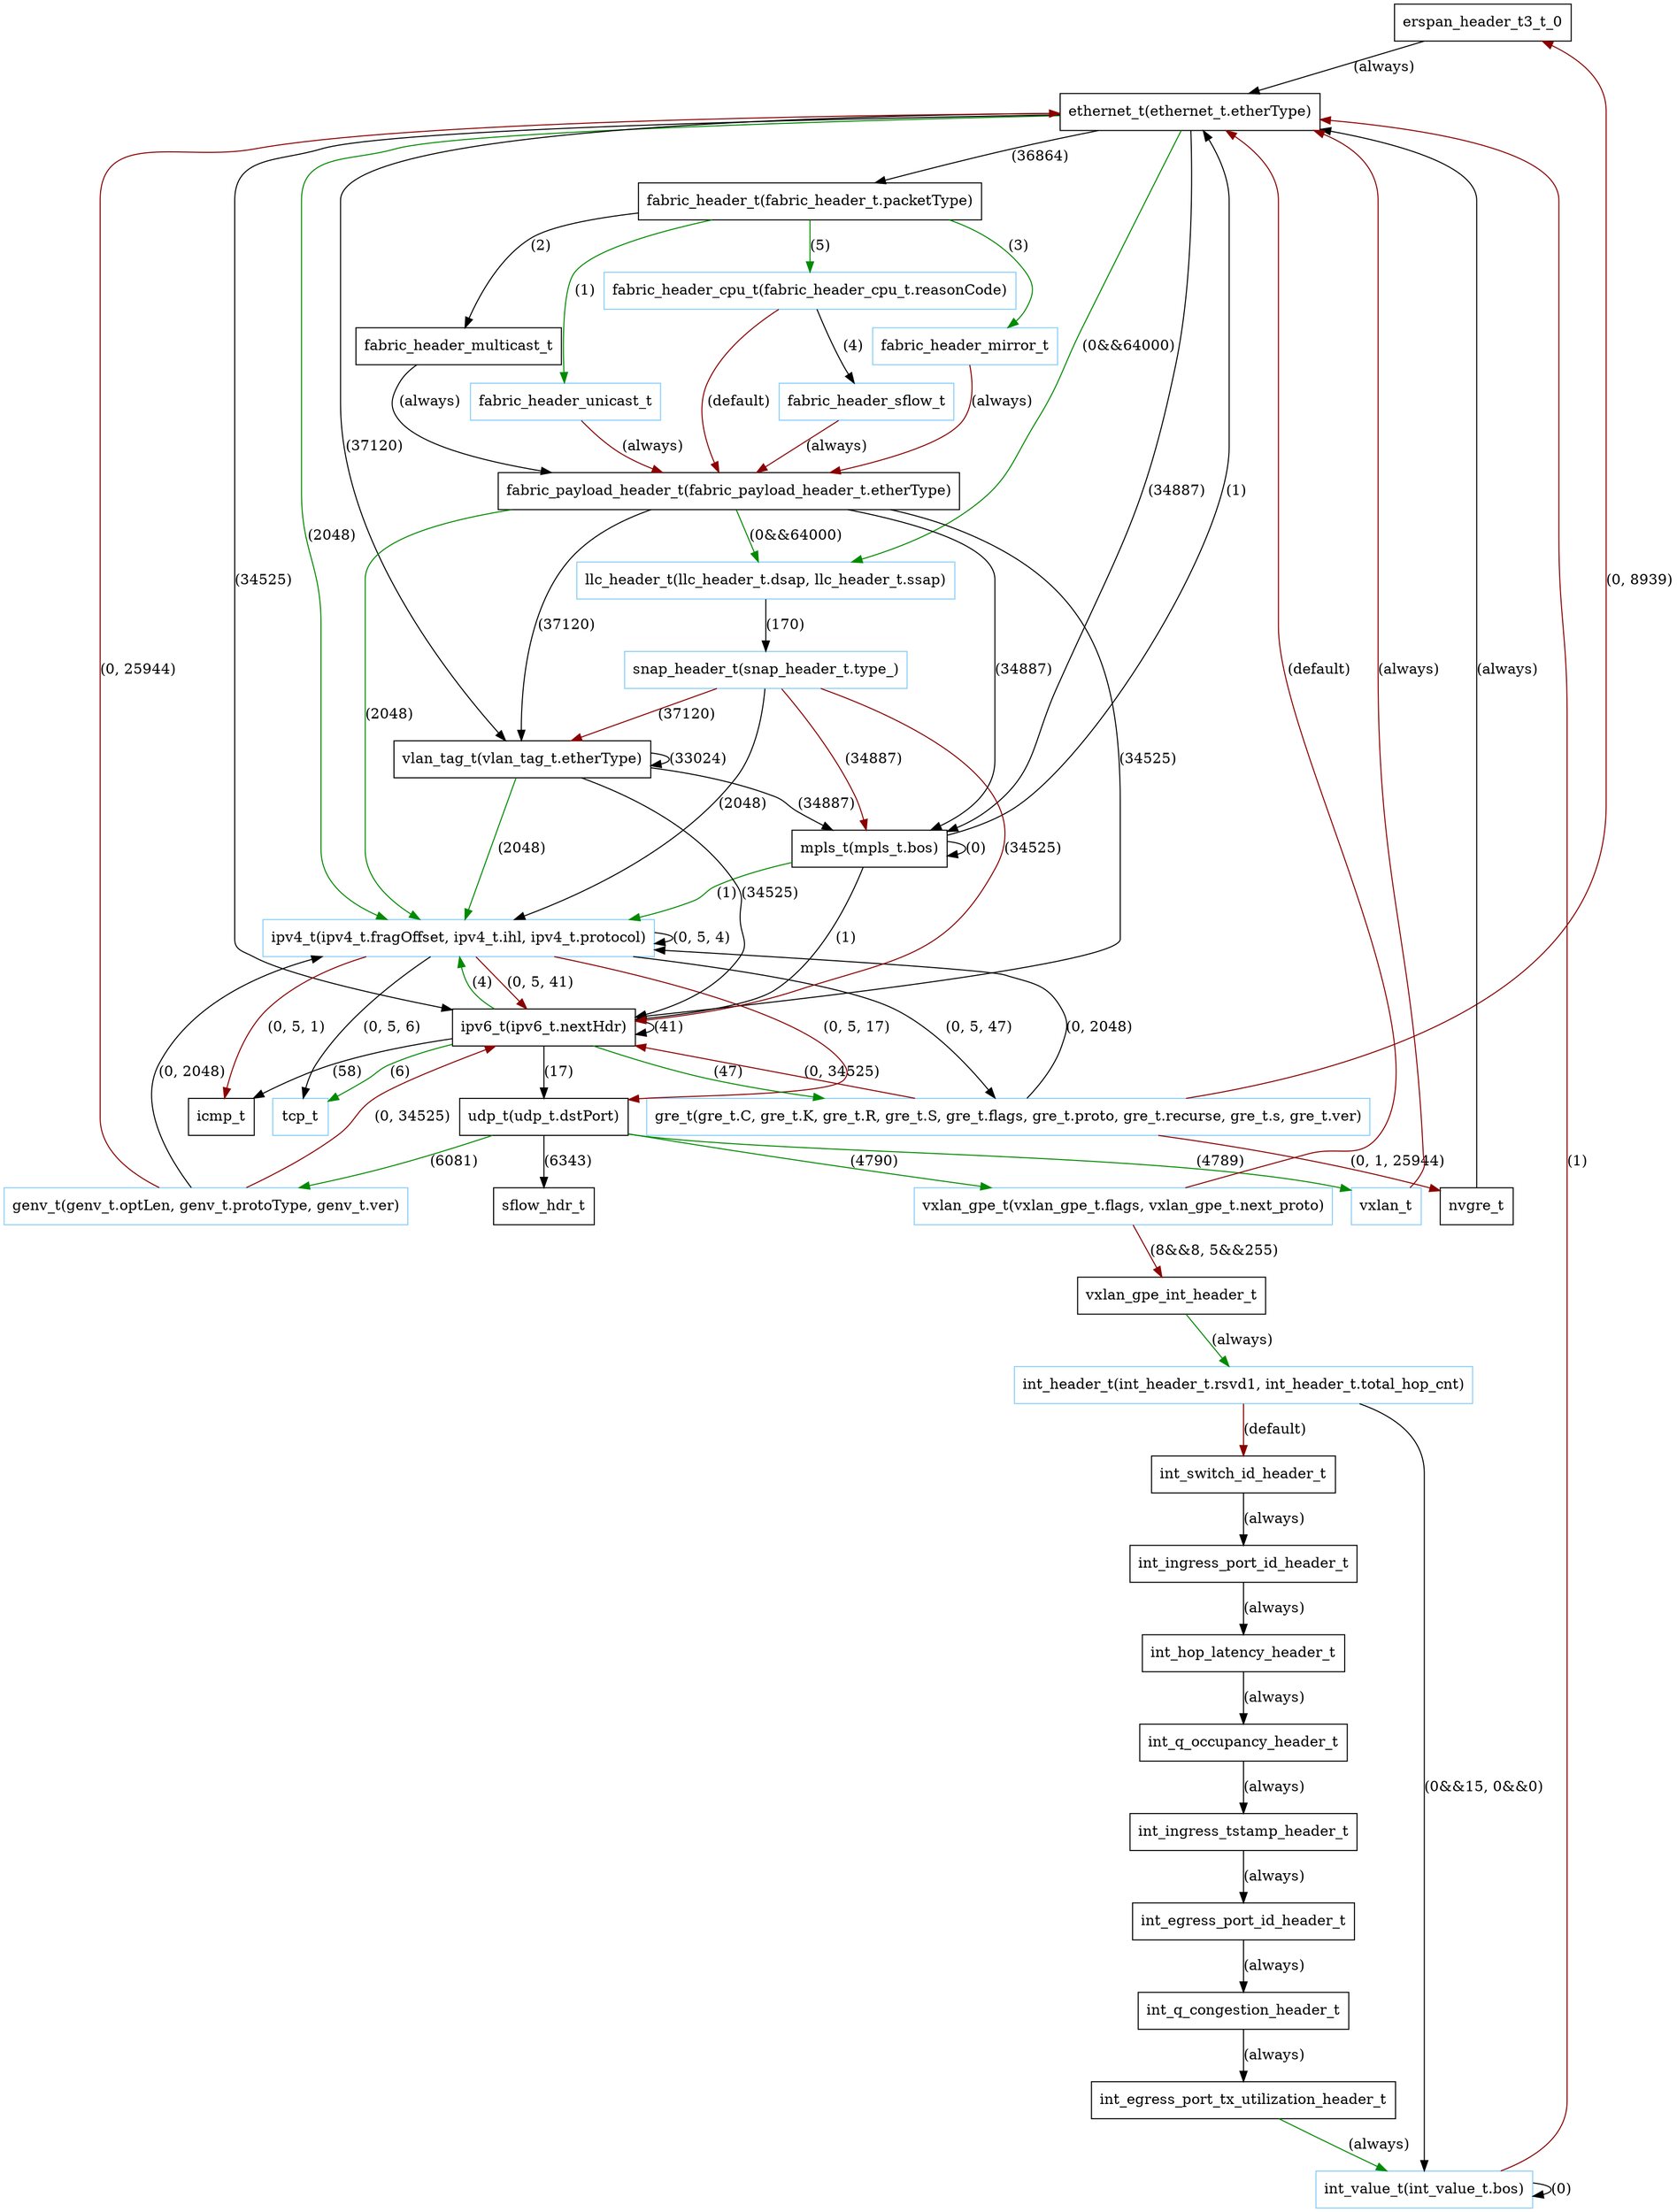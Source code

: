 digraph Transition{

erspan_header_t3_t_0 ["shape" = rectangle, "label" = "erspan_header_t3_t_0"]

ethernet_t ["shape" = rectangle, "label" = "ethernet_t(ethernet_t.etherType)"]

fabric_header_t ["shape" = rectangle, "label" = "fabric_header_t(fabric_header_t.packetType)"]

ipv4_t ["shape" = rectangle, "label" = "ipv4_t(ipv4_t.fragOffset, ipv4_t.ihl, ipv4_t.protocol)","color" = lightskyblue]

ipv6_t ["shape" = rectangle, "label" = "ipv6_t(ipv6_t.nextHdr)"]

llc_header_t ["shape" = rectangle, "label" = "llc_header_t(llc_header_t.dsap, llc_header_t.ssap)","color" = lightskyblue]

mpls_t ["shape" = rectangle, "label" = "mpls_t(mpls_t.bos)"]

vlan_tag_t ["shape" = rectangle, "label" = "vlan_tag_t(vlan_tag_t.etherType)"]

fabric_header_cpu_t ["shape" = rectangle, "label" = "fabric_header_cpu_t(fabric_header_cpu_t.reasonCode)","color" = lightskyblue]

fabric_header_sflow_t ["shape" = rectangle, "label" = "fabric_header_sflow_t","color" = lightskyblue]

fabric_payload_header_t ["shape" = rectangle, "label" = "fabric_payload_header_t(fabric_payload_header_t.etherType)"]

fabric_header_mirror_t ["shape" = rectangle, "label" = "fabric_header_mirror_t","color" = lightskyblue]

fabric_header_multicast_t ["shape" = rectangle, "label" = "fabric_header_multicast_t"]

fabric_header_unicast_t ["shape" = rectangle, "label" = "fabric_header_unicast_t","color" = lightskyblue]

genv_t ["shape" = rectangle, "label" = "genv_t(genv_t.optLen, genv_t.protoType, genv_t.ver)","color" = lightskyblue]

gre_t ["shape" = rectangle, "label" = "gre_t(gre_t.C, gre_t.K, gre_t.R, gre_t.S, gre_t.flags, gre_t.proto, gre_t.recurse, gre_t.s, gre_t.ver)","color" = lightskyblue]

nvgre_t ["shape" = rectangle, "label" = "nvgre_t"]

int_egress_port_id_header_t ["shape" = rectangle, "label" = "int_egress_port_id_header_t"]

int_q_congestion_header_t ["shape" = rectangle, "label" = "int_q_congestion_header_t"]

int_egress_port_tx_utilization_header_t ["shape" = rectangle, "label" = "int_egress_port_tx_utilization_header_t"]

int_value_t ["shape" = rectangle, "label" = "int_value_t(int_value_t.bos)","color" = lightskyblue]

int_header_t ["shape" = rectangle, "label" = "int_header_t(int_header_t.rsvd1, int_header_t.total_hop_cnt)","color" = lightskyblue]

int_switch_id_header_t ["shape" = rectangle, "label" = "int_switch_id_header_t"]

int_hop_latency_header_t ["shape" = rectangle, "label" = "int_hop_latency_header_t"]

int_q_occupancy_header_t ["shape" = rectangle, "label" = "int_q_occupancy_header_t"]

int_ingress_port_id_header_t ["shape" = rectangle, "label" = "int_ingress_port_id_header_t"]

int_ingress_tstamp_header_t ["shape" = rectangle, "label" = "int_ingress_tstamp_header_t"]

icmp_t ["shape" = rectangle, "label" = "icmp_t"]

tcp_t ["shape" = rectangle, "label" = "tcp_t","color" = lightskyblue]

udp_t ["shape" = rectangle, "label" = "udp_t(udp_t.dstPort)"]

snap_header_t ["shape" = rectangle, "label" = "snap_header_t(snap_header_t.type_)","color" = lightskyblue]

sflow_hdr_t ["shape" = rectangle, "label" = "sflow_hdr_t"]

vxlan_gpe_t ["shape" = rectangle, "label" = "vxlan_gpe_t(vxlan_gpe_t.flags, vxlan_gpe_t.next_proto)","color" = lightskyblue]

vxlan_t ["shape" = rectangle, "label" = "vxlan_t","color" = lightskyblue]

vxlan_gpe_int_header_t ["shape" = rectangle, "label" = "vxlan_gpe_int_header_t"]

erspan_header_t3_t_0 -> ethernet_t ["shape" = rectangle, "label" = "(always)"]

ethernet_t -> fabric_header_t ["shape" = rectangle, "label" = "(36864)"]

ethernet_t -> ipv4_t ["shape" = rectangle, "label" = "(2048)","color" = green4]

ethernet_t -> ipv6_t ["shape" = rectangle, "label" = "(34525)"]

ethernet_t -> llc_header_t ["shape" = rectangle, "label" = "(0&&64000)","color" = green4]

ethernet_t -> mpls_t ["shape" = rectangle, "label" = "(34887)"]

ethernet_t -> vlan_tag_t ["shape" = rectangle, "label" = "(37120)"]

fabric_header_cpu_t -> fabric_header_sflow_t ["shape" = rectangle, "label" = "(4)"]

fabric_header_cpu_t -> fabric_payload_header_t ["shape" = rectangle, "label" = "(default)","color" = red4]

fabric_header_mirror_t -> fabric_payload_header_t ["shape" = rectangle, "label" = "(always)","color" = red4]

fabric_header_multicast_t -> fabric_payload_header_t ["shape" = rectangle, "label" = "(always)"]

fabric_header_sflow_t -> fabric_payload_header_t ["shape" = rectangle, "label" = "(always)","color" = red4]

fabric_header_t -> fabric_header_cpu_t ["shape" = rectangle, "label" = "(5)","color" = green4]

fabric_header_t -> fabric_header_mirror_t ["shape" = rectangle, "label" = "(3)","color" = green4]

fabric_header_t -> fabric_header_multicast_t ["shape" = rectangle, "label" = "(2)"]

fabric_header_t -> fabric_header_unicast_t ["shape" = rectangle, "label" = "(1)","color" = green4]

fabric_header_unicast_t -> fabric_payload_header_t ["shape" = rectangle, "label" = "(always)","color" = red4]

fabric_payload_header_t -> ipv4_t ["shape" = rectangle, "label" = "(2048)","color" = green4]

fabric_payload_header_t -> ipv6_t ["shape" = rectangle, "label" = "(34525)"]

fabric_payload_header_t -> llc_header_t ["shape" = rectangle, "label" = "(0&&64000)","color" = green4]

fabric_payload_header_t -> mpls_t ["shape" = rectangle, "label" = "(34887)"]

fabric_payload_header_t -> vlan_tag_t ["shape" = rectangle, "label" = "(37120)"]

genv_t -> ethernet_t ["shape" = rectangle, "label" = "(0, 25944)","color" = red4]

genv_t -> ipv4_t ["shape" = rectangle, "label" = "(0, 2048)"]

genv_t -> ipv6_t ["shape" = rectangle, "label" = "(0, 34525)","color" = red4]

gre_t -> erspan_header_t3_t_0 ["shape" = rectangle, "label" = "(0, 8939)","color" = red4]

gre_t -> ipv4_t ["shape" = rectangle, "label" = "(0, 2048)"]

gre_t -> ipv6_t ["shape" = rectangle, "label" = "(0, 34525)","color" = red4]

gre_t -> nvgre_t ["shape" = rectangle, "label" = "(0, 1, 25944)","color" = red4]

int_egress_port_id_header_t -> int_q_congestion_header_t ["shape" = rectangle, "label" = "(always)"]

int_egress_port_tx_utilization_header_t -> int_value_t ["shape" = rectangle, "label" = "(always)","color" = green4]

int_header_t -> int_switch_id_header_t ["shape" = rectangle, "label" = "(default)","color" = red4]

int_header_t -> int_value_t ["shape" = rectangle, "label" = "(0&&15, 0&&0)"]

int_hop_latency_header_t -> int_q_occupancy_header_t ["shape" = rectangle, "label" = "(always)"]

int_ingress_port_id_header_t -> int_hop_latency_header_t ["shape" = rectangle, "label" = "(always)"]

int_ingress_tstamp_header_t -> int_egress_port_id_header_t ["shape" = rectangle, "label" = "(always)"]

int_q_congestion_header_t -> int_egress_port_tx_utilization_header_t ["shape" = rectangle, "label" = "(always)"]

int_q_occupancy_header_t -> int_ingress_tstamp_header_t ["shape" = rectangle, "label" = "(always)"]

int_switch_id_header_t -> int_ingress_port_id_header_t ["shape" = rectangle, "label" = "(always)"]

int_value_t -> ethernet_t ["shape" = rectangle, "label" = "(1)","color" = red4]

int_value_t -> int_value_t ["shape" = rectangle, "label" = "(0)"]

ipv4_t -> gre_t ["shape" = rectangle, "label" = "(0, 5, 47)"]

ipv4_t -> icmp_t ["shape" = rectangle, "label" = "(0, 5, 1)","color" = red4]

ipv4_t -> ipv4_t ["shape" = rectangle, "label" = "(0, 5, 4)"]

ipv4_t -> ipv6_t ["shape" = rectangle, "label" = "(0, 5, 41)","color" = red4]

ipv4_t -> tcp_t ["shape" = rectangle, "label" = "(0, 5, 6)"]

ipv4_t -> udp_t ["shape" = rectangle, "label" = "(0, 5, 17)","color" = red4]

ipv6_t -> gre_t ["shape" = rectangle, "label" = "(47)","color" = green4]

ipv6_t -> icmp_t ["shape" = rectangle, "label" = "(58)"]

ipv6_t -> ipv4_t ["shape" = rectangle, "label" = "(4)","color" = green4]

ipv6_t -> ipv6_t ["shape" = rectangle, "label" = "(41)"]

ipv6_t -> tcp_t ["shape" = rectangle, "label" = "(6)","color" = green4]

ipv6_t -> udp_t ["shape" = rectangle, "label" = "(17)"]

llc_header_t -> snap_header_t ["shape" = rectangle, "label" = "(170)"]

mpls_t -> ethernet_t ["shape" = rectangle, "label" = "(1)"]

mpls_t -> ipv4_t ["shape" = rectangle, "label" = "(1)","color" = green4]

mpls_t -> ipv6_t ["shape" = rectangle, "label" = "(1)"]

mpls_t -> mpls_t ["shape" = rectangle, "label" = "(0)"]

nvgre_t -> ethernet_t ["shape" = rectangle, "label" = "(always)"]

snap_header_t -> ipv4_t ["shape" = rectangle, "label" = "(2048)"]

snap_header_t -> ipv6_t ["shape" = rectangle, "label" = "(34525)","color" = red4]

snap_header_t -> mpls_t ["shape" = rectangle, "label" = "(34887)","color" = red4]

snap_header_t -> vlan_tag_t ["shape" = rectangle, "label" = "(37120)","color" = red4]

udp_t -> genv_t ["shape" = rectangle, "label" = "(6081)","color" = green4]

udp_t -> sflow_hdr_t ["shape" = rectangle, "label" = "(6343)"]

udp_t -> vxlan_gpe_t ["shape" = rectangle, "label" = "(4790)","color" = green4]

udp_t -> vxlan_t ["shape" = rectangle, "label" = "(4789)","color" = green4]

vlan_tag_t -> ipv4_t ["shape" = rectangle, "label" = "(2048)","color" = green4]

vlan_tag_t -> ipv6_t ["shape" = rectangle, "label" = "(34525)"]

vlan_tag_t -> mpls_t ["shape" = rectangle, "label" = "(34887)"]

vlan_tag_t -> vlan_tag_t ["shape" = rectangle, "label" = "(33024)"]

vxlan_gpe_int_header_t -> int_header_t ["shape" = rectangle, "label" = "(always)","color" = green4]

vxlan_gpe_t -> ethernet_t ["shape" = rectangle, "label" = "(default)","color" = red4]

vxlan_gpe_t -> vxlan_gpe_int_header_t ["shape" = rectangle, "label" = "(8&&8, 5&&255)","color" = red4]

vxlan_t -> ethernet_t ["shape" = rectangle, "label" = "(always)","color" = red4]

}

